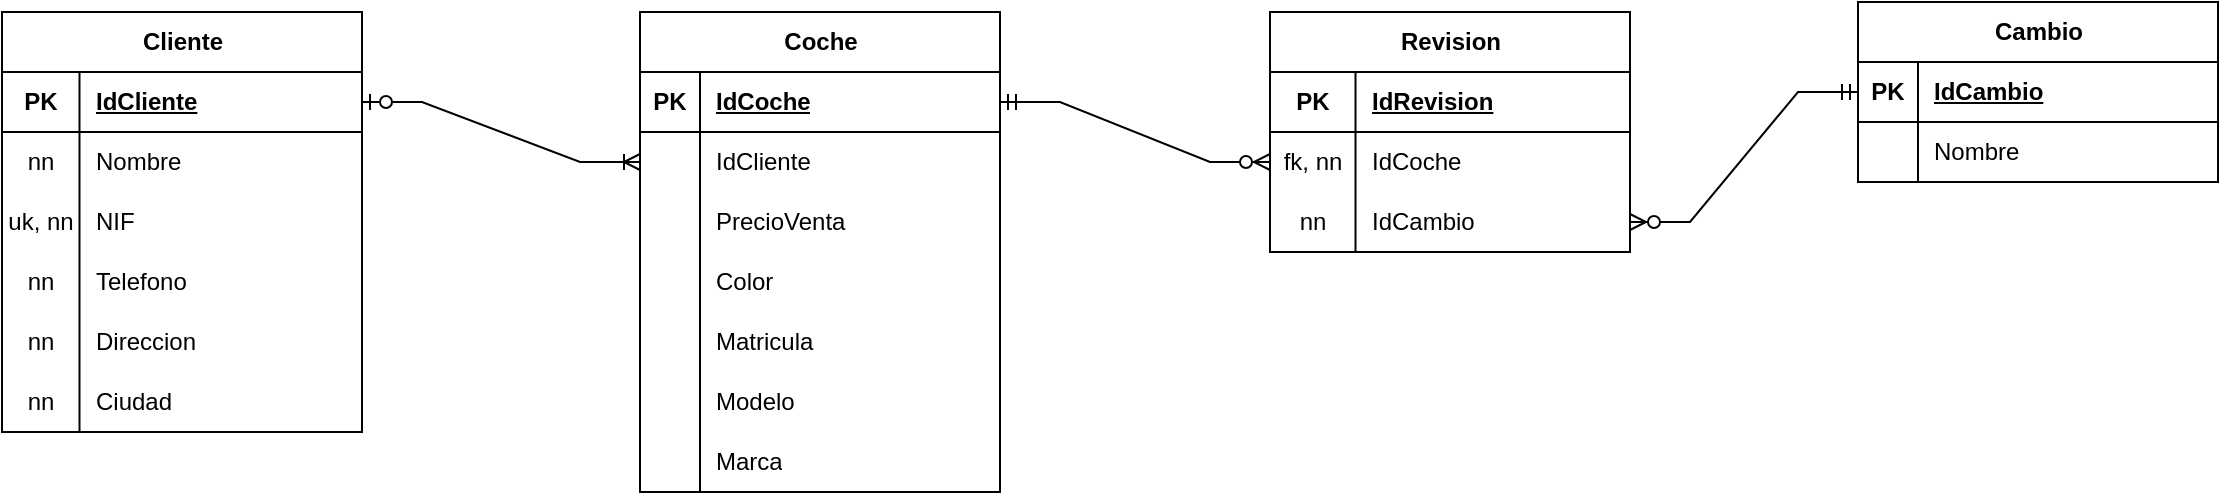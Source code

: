 <mxfile version="22.1.3" type="github">
  <diagram name="Page-1" id="NPRJogKDgoZlr3PBuN6Z">
    <mxGraphModel dx="1393" dy="397" grid="0" gridSize="10" guides="1" tooltips="1" connect="1" arrows="1" fold="1" page="0" pageScale="1" pageWidth="827" pageHeight="1169" math="0" shadow="0">
      <root>
        <mxCell id="0" />
        <mxCell id="1" parent="0" />
        <mxCell id="-8NQf43oEwQzRimFhuUW-28" value="Coche" style="shape=table;startSize=30;container=1;collapsible=1;childLayout=tableLayout;fixedRows=1;rowLines=0;fontStyle=1;align=center;resizeLast=1;html=1;" vertex="1" parent="1">
          <mxGeometry x="708" y="680" width="180" height="240" as="geometry" />
        </mxCell>
        <mxCell id="-8NQf43oEwQzRimFhuUW-29" value="" style="shape=tableRow;horizontal=0;startSize=0;swimlaneHead=0;swimlaneBody=0;fillColor=none;collapsible=0;dropTarget=0;points=[[0,0.5],[1,0.5]];portConstraint=eastwest;top=0;left=0;right=0;bottom=1;" vertex="1" parent="-8NQf43oEwQzRimFhuUW-28">
          <mxGeometry y="30" width="180" height="30" as="geometry" />
        </mxCell>
        <mxCell id="-8NQf43oEwQzRimFhuUW-30" value="PK" style="shape=partialRectangle;connectable=0;fillColor=none;top=0;left=0;bottom=0;right=0;fontStyle=1;overflow=hidden;whiteSpace=wrap;html=1;" vertex="1" parent="-8NQf43oEwQzRimFhuUW-29">
          <mxGeometry width="30" height="30" as="geometry">
            <mxRectangle width="30" height="30" as="alternateBounds" />
          </mxGeometry>
        </mxCell>
        <mxCell id="-8NQf43oEwQzRimFhuUW-31" value="IdCoche" style="shape=partialRectangle;connectable=0;fillColor=none;top=0;left=0;bottom=0;right=0;align=left;spacingLeft=6;fontStyle=5;overflow=hidden;whiteSpace=wrap;html=1;" vertex="1" parent="-8NQf43oEwQzRimFhuUW-29">
          <mxGeometry x="30" width="150" height="30" as="geometry">
            <mxRectangle width="150" height="30" as="alternateBounds" />
          </mxGeometry>
        </mxCell>
        <mxCell id="-8NQf43oEwQzRimFhuUW-32" value="" style="shape=tableRow;horizontal=0;startSize=0;swimlaneHead=0;swimlaneBody=0;fillColor=none;collapsible=0;dropTarget=0;points=[[0,0.5],[1,0.5]];portConstraint=eastwest;top=0;left=0;right=0;bottom=0;" vertex="1" parent="-8NQf43oEwQzRimFhuUW-28">
          <mxGeometry y="60" width="180" height="30" as="geometry" />
        </mxCell>
        <mxCell id="-8NQf43oEwQzRimFhuUW-33" value="" style="shape=partialRectangle;connectable=0;fillColor=none;top=0;left=0;bottom=0;right=0;editable=1;overflow=hidden;whiteSpace=wrap;html=1;" vertex="1" parent="-8NQf43oEwQzRimFhuUW-32">
          <mxGeometry width="30" height="30" as="geometry">
            <mxRectangle width="30" height="30" as="alternateBounds" />
          </mxGeometry>
        </mxCell>
        <mxCell id="-8NQf43oEwQzRimFhuUW-34" value="IdCliente" style="shape=partialRectangle;connectable=0;fillColor=none;top=0;left=0;bottom=0;right=0;align=left;spacingLeft=6;overflow=hidden;whiteSpace=wrap;html=1;" vertex="1" parent="-8NQf43oEwQzRimFhuUW-32">
          <mxGeometry x="30" width="150" height="30" as="geometry">
            <mxRectangle width="150" height="30" as="alternateBounds" />
          </mxGeometry>
        </mxCell>
        <mxCell id="-8NQf43oEwQzRimFhuUW-35" value="" style="shape=tableRow;horizontal=0;startSize=0;swimlaneHead=0;swimlaneBody=0;fillColor=none;collapsible=0;dropTarget=0;points=[[0,0.5],[1,0.5]];portConstraint=eastwest;top=0;left=0;right=0;bottom=0;" vertex="1" parent="-8NQf43oEwQzRimFhuUW-28">
          <mxGeometry y="90" width="180" height="30" as="geometry" />
        </mxCell>
        <mxCell id="-8NQf43oEwQzRimFhuUW-36" value="" style="shape=partialRectangle;connectable=0;fillColor=none;top=0;left=0;bottom=0;right=0;editable=1;overflow=hidden;whiteSpace=wrap;html=1;" vertex="1" parent="-8NQf43oEwQzRimFhuUW-35">
          <mxGeometry width="30" height="30" as="geometry">
            <mxRectangle width="30" height="30" as="alternateBounds" />
          </mxGeometry>
        </mxCell>
        <mxCell id="-8NQf43oEwQzRimFhuUW-37" value="PrecioVenta" style="shape=partialRectangle;connectable=0;fillColor=none;top=0;left=0;bottom=0;right=0;align=left;spacingLeft=6;overflow=hidden;whiteSpace=wrap;html=1;" vertex="1" parent="-8NQf43oEwQzRimFhuUW-35">
          <mxGeometry x="30" width="150" height="30" as="geometry">
            <mxRectangle width="150" height="30" as="alternateBounds" />
          </mxGeometry>
        </mxCell>
        <mxCell id="-8NQf43oEwQzRimFhuUW-38" value="" style="shape=tableRow;horizontal=0;startSize=0;swimlaneHead=0;swimlaneBody=0;fillColor=none;collapsible=0;dropTarget=0;points=[[0,0.5],[1,0.5]];portConstraint=eastwest;top=0;left=0;right=0;bottom=0;" vertex="1" parent="-8NQf43oEwQzRimFhuUW-28">
          <mxGeometry y="120" width="180" height="30" as="geometry" />
        </mxCell>
        <mxCell id="-8NQf43oEwQzRimFhuUW-39" value="" style="shape=partialRectangle;connectable=0;fillColor=none;top=0;left=0;bottom=0;right=0;editable=1;overflow=hidden;whiteSpace=wrap;html=1;" vertex="1" parent="-8NQf43oEwQzRimFhuUW-38">
          <mxGeometry width="30" height="30" as="geometry">
            <mxRectangle width="30" height="30" as="alternateBounds" />
          </mxGeometry>
        </mxCell>
        <mxCell id="-8NQf43oEwQzRimFhuUW-40" value="Color" style="shape=partialRectangle;connectable=0;fillColor=none;top=0;left=0;bottom=0;right=0;align=left;spacingLeft=6;overflow=hidden;whiteSpace=wrap;html=1;" vertex="1" parent="-8NQf43oEwQzRimFhuUW-38">
          <mxGeometry x="30" width="150" height="30" as="geometry">
            <mxRectangle width="150" height="30" as="alternateBounds" />
          </mxGeometry>
        </mxCell>
        <mxCell id="-8NQf43oEwQzRimFhuUW-73" value="" style="shape=tableRow;horizontal=0;startSize=0;swimlaneHead=0;swimlaneBody=0;fillColor=none;collapsible=0;dropTarget=0;points=[[0,0.5],[1,0.5]];portConstraint=eastwest;top=0;left=0;right=0;bottom=0;" vertex="1" parent="-8NQf43oEwQzRimFhuUW-28">
          <mxGeometry y="150" width="180" height="30" as="geometry" />
        </mxCell>
        <mxCell id="-8NQf43oEwQzRimFhuUW-74" value="" style="shape=partialRectangle;connectable=0;fillColor=none;top=0;left=0;bottom=0;right=0;editable=1;overflow=hidden;whiteSpace=wrap;html=1;" vertex="1" parent="-8NQf43oEwQzRimFhuUW-73">
          <mxGeometry width="30" height="30" as="geometry">
            <mxRectangle width="30" height="30" as="alternateBounds" />
          </mxGeometry>
        </mxCell>
        <mxCell id="-8NQf43oEwQzRimFhuUW-75" value="Matricula" style="shape=partialRectangle;connectable=0;fillColor=none;top=0;left=0;bottom=0;right=0;align=left;spacingLeft=6;overflow=hidden;whiteSpace=wrap;html=1;" vertex="1" parent="-8NQf43oEwQzRimFhuUW-73">
          <mxGeometry x="30" width="150" height="30" as="geometry">
            <mxRectangle width="150" height="30" as="alternateBounds" />
          </mxGeometry>
        </mxCell>
        <mxCell id="-8NQf43oEwQzRimFhuUW-76" value="" style="shape=tableRow;horizontal=0;startSize=0;swimlaneHead=0;swimlaneBody=0;fillColor=none;collapsible=0;dropTarget=0;points=[[0,0.5],[1,0.5]];portConstraint=eastwest;top=0;left=0;right=0;bottom=0;" vertex="1" parent="-8NQf43oEwQzRimFhuUW-28">
          <mxGeometry y="180" width="180" height="30" as="geometry" />
        </mxCell>
        <mxCell id="-8NQf43oEwQzRimFhuUW-77" value="" style="shape=partialRectangle;connectable=0;fillColor=none;top=0;left=0;bottom=0;right=0;editable=1;overflow=hidden;whiteSpace=wrap;html=1;" vertex="1" parent="-8NQf43oEwQzRimFhuUW-76">
          <mxGeometry width="30" height="30" as="geometry">
            <mxRectangle width="30" height="30" as="alternateBounds" />
          </mxGeometry>
        </mxCell>
        <mxCell id="-8NQf43oEwQzRimFhuUW-78" value="Modelo" style="shape=partialRectangle;connectable=0;fillColor=none;top=0;left=0;bottom=0;right=0;align=left;spacingLeft=6;overflow=hidden;whiteSpace=wrap;html=1;" vertex="1" parent="-8NQf43oEwQzRimFhuUW-76">
          <mxGeometry x="30" width="150" height="30" as="geometry">
            <mxRectangle width="150" height="30" as="alternateBounds" />
          </mxGeometry>
        </mxCell>
        <mxCell id="-8NQf43oEwQzRimFhuUW-79" value="" style="shape=tableRow;horizontal=0;startSize=0;swimlaneHead=0;swimlaneBody=0;fillColor=none;collapsible=0;dropTarget=0;points=[[0,0.5],[1,0.5]];portConstraint=eastwest;top=0;left=0;right=0;bottom=0;" vertex="1" parent="-8NQf43oEwQzRimFhuUW-28">
          <mxGeometry y="210" width="180" height="30" as="geometry" />
        </mxCell>
        <mxCell id="-8NQf43oEwQzRimFhuUW-80" value="" style="shape=partialRectangle;connectable=0;fillColor=none;top=0;left=0;bottom=0;right=0;editable=1;overflow=hidden;whiteSpace=wrap;html=1;" vertex="1" parent="-8NQf43oEwQzRimFhuUW-79">
          <mxGeometry width="30" height="30" as="geometry">
            <mxRectangle width="30" height="30" as="alternateBounds" />
          </mxGeometry>
        </mxCell>
        <mxCell id="-8NQf43oEwQzRimFhuUW-81" value="Marca" style="shape=partialRectangle;connectable=0;fillColor=none;top=0;left=0;bottom=0;right=0;align=left;spacingLeft=6;overflow=hidden;whiteSpace=wrap;html=1;" vertex="1" parent="-8NQf43oEwQzRimFhuUW-79">
          <mxGeometry x="30" width="150" height="30" as="geometry">
            <mxRectangle width="150" height="30" as="alternateBounds" />
          </mxGeometry>
        </mxCell>
        <mxCell id="-8NQf43oEwQzRimFhuUW-41" value="Cliente" style="shape=table;startSize=30;container=1;collapsible=1;childLayout=tableLayout;fixedRows=1;rowLines=0;fontStyle=1;align=center;resizeLast=1;html=1;" vertex="1" parent="1">
          <mxGeometry x="389" y="680" width="180" height="210" as="geometry" />
        </mxCell>
        <mxCell id="-8NQf43oEwQzRimFhuUW-42" value="" style="shape=tableRow;horizontal=0;startSize=0;swimlaneHead=0;swimlaneBody=0;fillColor=none;collapsible=0;dropTarget=0;points=[[0,0.5],[1,0.5]];portConstraint=eastwest;top=0;left=0;right=0;bottom=1;" vertex="1" parent="-8NQf43oEwQzRimFhuUW-41">
          <mxGeometry y="30" width="180" height="30" as="geometry" />
        </mxCell>
        <mxCell id="-8NQf43oEwQzRimFhuUW-43" value="PK" style="shape=partialRectangle;connectable=0;fillColor=none;top=0;left=0;bottom=0;right=0;fontStyle=1;overflow=hidden;whiteSpace=wrap;html=1;" vertex="1" parent="-8NQf43oEwQzRimFhuUW-42">
          <mxGeometry width="38.75" height="30" as="geometry">
            <mxRectangle width="38.75" height="30" as="alternateBounds" />
          </mxGeometry>
        </mxCell>
        <mxCell id="-8NQf43oEwQzRimFhuUW-44" value="IdCliente" style="shape=partialRectangle;connectable=0;fillColor=none;top=0;left=0;bottom=0;right=0;align=left;spacingLeft=6;fontStyle=5;overflow=hidden;whiteSpace=wrap;html=1;" vertex="1" parent="-8NQf43oEwQzRimFhuUW-42">
          <mxGeometry x="38.75" width="141.25" height="30" as="geometry">
            <mxRectangle width="141.25" height="30" as="alternateBounds" />
          </mxGeometry>
        </mxCell>
        <mxCell id="-8NQf43oEwQzRimFhuUW-45" value="" style="shape=tableRow;horizontal=0;startSize=0;swimlaneHead=0;swimlaneBody=0;fillColor=none;collapsible=0;dropTarget=0;points=[[0,0.5],[1,0.5]];portConstraint=eastwest;top=0;left=0;right=0;bottom=0;" vertex="1" parent="-8NQf43oEwQzRimFhuUW-41">
          <mxGeometry y="60" width="180" height="30" as="geometry" />
        </mxCell>
        <mxCell id="-8NQf43oEwQzRimFhuUW-46" value="nn" style="shape=partialRectangle;connectable=0;fillColor=none;top=0;left=0;bottom=0;right=0;editable=1;overflow=hidden;whiteSpace=wrap;html=1;" vertex="1" parent="-8NQf43oEwQzRimFhuUW-45">
          <mxGeometry width="38.75" height="30" as="geometry">
            <mxRectangle width="38.75" height="30" as="alternateBounds" />
          </mxGeometry>
        </mxCell>
        <mxCell id="-8NQf43oEwQzRimFhuUW-47" value="Nombre" style="shape=partialRectangle;connectable=0;fillColor=none;top=0;left=0;bottom=0;right=0;align=left;spacingLeft=6;overflow=hidden;whiteSpace=wrap;html=1;" vertex="1" parent="-8NQf43oEwQzRimFhuUW-45">
          <mxGeometry x="38.75" width="141.25" height="30" as="geometry">
            <mxRectangle width="141.25" height="30" as="alternateBounds" />
          </mxGeometry>
        </mxCell>
        <mxCell id="-8NQf43oEwQzRimFhuUW-48" value="" style="shape=tableRow;horizontal=0;startSize=0;swimlaneHead=0;swimlaneBody=0;fillColor=none;collapsible=0;dropTarget=0;points=[[0,0.5],[1,0.5]];portConstraint=eastwest;top=0;left=0;right=0;bottom=0;" vertex="1" parent="-8NQf43oEwQzRimFhuUW-41">
          <mxGeometry y="90" width="180" height="30" as="geometry" />
        </mxCell>
        <mxCell id="-8NQf43oEwQzRimFhuUW-49" value="uk, nn" style="shape=partialRectangle;connectable=0;fillColor=none;top=0;left=0;bottom=0;right=0;editable=1;overflow=hidden;whiteSpace=wrap;html=1;" vertex="1" parent="-8NQf43oEwQzRimFhuUW-48">
          <mxGeometry width="38.75" height="30" as="geometry">
            <mxRectangle width="38.75" height="30" as="alternateBounds" />
          </mxGeometry>
        </mxCell>
        <mxCell id="-8NQf43oEwQzRimFhuUW-50" value="NIF" style="shape=partialRectangle;connectable=0;fillColor=none;top=0;left=0;bottom=0;right=0;align=left;spacingLeft=6;overflow=hidden;whiteSpace=wrap;html=1;" vertex="1" parent="-8NQf43oEwQzRimFhuUW-48">
          <mxGeometry x="38.75" width="141.25" height="30" as="geometry">
            <mxRectangle width="141.25" height="30" as="alternateBounds" />
          </mxGeometry>
        </mxCell>
        <mxCell id="-8NQf43oEwQzRimFhuUW-51" value="" style="shape=tableRow;horizontal=0;startSize=0;swimlaneHead=0;swimlaneBody=0;fillColor=none;collapsible=0;dropTarget=0;points=[[0,0.5],[1,0.5]];portConstraint=eastwest;top=0;left=0;right=0;bottom=0;" vertex="1" parent="-8NQf43oEwQzRimFhuUW-41">
          <mxGeometry y="120" width="180" height="30" as="geometry" />
        </mxCell>
        <mxCell id="-8NQf43oEwQzRimFhuUW-52" value="nn" style="shape=partialRectangle;connectable=0;fillColor=none;top=0;left=0;bottom=0;right=0;editable=1;overflow=hidden;whiteSpace=wrap;html=1;" vertex="1" parent="-8NQf43oEwQzRimFhuUW-51">
          <mxGeometry width="38.75" height="30" as="geometry">
            <mxRectangle width="38.75" height="30" as="alternateBounds" />
          </mxGeometry>
        </mxCell>
        <mxCell id="-8NQf43oEwQzRimFhuUW-53" value="Telefono" style="shape=partialRectangle;connectable=0;fillColor=none;top=0;left=0;bottom=0;right=0;align=left;spacingLeft=6;overflow=hidden;whiteSpace=wrap;html=1;" vertex="1" parent="-8NQf43oEwQzRimFhuUW-51">
          <mxGeometry x="38.75" width="141.25" height="30" as="geometry">
            <mxRectangle width="141.25" height="30" as="alternateBounds" />
          </mxGeometry>
        </mxCell>
        <mxCell id="-8NQf43oEwQzRimFhuUW-67" value="" style="shape=tableRow;horizontal=0;startSize=0;swimlaneHead=0;swimlaneBody=0;fillColor=none;collapsible=0;dropTarget=0;points=[[0,0.5],[1,0.5]];portConstraint=eastwest;top=0;left=0;right=0;bottom=0;" vertex="1" parent="-8NQf43oEwQzRimFhuUW-41">
          <mxGeometry y="150" width="180" height="30" as="geometry" />
        </mxCell>
        <mxCell id="-8NQf43oEwQzRimFhuUW-68" value="nn" style="shape=partialRectangle;connectable=0;fillColor=none;top=0;left=0;bottom=0;right=0;editable=1;overflow=hidden;whiteSpace=wrap;html=1;" vertex="1" parent="-8NQf43oEwQzRimFhuUW-67">
          <mxGeometry width="38.75" height="30" as="geometry">
            <mxRectangle width="38.75" height="30" as="alternateBounds" />
          </mxGeometry>
        </mxCell>
        <mxCell id="-8NQf43oEwQzRimFhuUW-69" value="Direccion" style="shape=partialRectangle;connectable=0;fillColor=none;top=0;left=0;bottom=0;right=0;align=left;spacingLeft=6;overflow=hidden;whiteSpace=wrap;html=1;" vertex="1" parent="-8NQf43oEwQzRimFhuUW-67">
          <mxGeometry x="38.75" width="141.25" height="30" as="geometry">
            <mxRectangle width="141.25" height="30" as="alternateBounds" />
          </mxGeometry>
        </mxCell>
        <mxCell id="-8NQf43oEwQzRimFhuUW-70" value="" style="shape=tableRow;horizontal=0;startSize=0;swimlaneHead=0;swimlaneBody=0;fillColor=none;collapsible=0;dropTarget=0;points=[[0,0.5],[1,0.5]];portConstraint=eastwest;top=0;left=0;right=0;bottom=0;" vertex="1" parent="-8NQf43oEwQzRimFhuUW-41">
          <mxGeometry y="180" width="180" height="30" as="geometry" />
        </mxCell>
        <mxCell id="-8NQf43oEwQzRimFhuUW-71" value="nn" style="shape=partialRectangle;connectable=0;fillColor=none;top=0;left=0;bottom=0;right=0;editable=1;overflow=hidden;whiteSpace=wrap;html=1;" vertex="1" parent="-8NQf43oEwQzRimFhuUW-70">
          <mxGeometry width="38.75" height="30" as="geometry">
            <mxRectangle width="38.75" height="30" as="alternateBounds" />
          </mxGeometry>
        </mxCell>
        <mxCell id="-8NQf43oEwQzRimFhuUW-72" value="Ciudad" style="shape=partialRectangle;connectable=0;fillColor=none;top=0;left=0;bottom=0;right=0;align=left;spacingLeft=6;overflow=hidden;whiteSpace=wrap;html=1;" vertex="1" parent="-8NQf43oEwQzRimFhuUW-70">
          <mxGeometry x="38.75" width="141.25" height="30" as="geometry">
            <mxRectangle width="141.25" height="30" as="alternateBounds" />
          </mxGeometry>
        </mxCell>
        <mxCell id="-8NQf43oEwQzRimFhuUW-83" value="" style="edgeStyle=entityRelationEdgeStyle;fontSize=12;html=1;endArrow=ERoneToMany;startArrow=ERzeroToOne;rounded=0;startFill=0;endFill=0;" edge="1" parent="1" source="-8NQf43oEwQzRimFhuUW-42" target="-8NQf43oEwQzRimFhuUW-32">
          <mxGeometry width="100" height="100" relative="1" as="geometry">
            <mxPoint x="931" y="717" as="sourcePoint" />
            <mxPoint x="1031" y="617" as="targetPoint" />
          </mxGeometry>
        </mxCell>
        <mxCell id="-8NQf43oEwQzRimFhuUW-84" value="" style="edgeStyle=entityRelationEdgeStyle;fontSize=12;html=1;endArrow=ERzeroToMany;startArrow=ERmandOne;rounded=0;" edge="1" parent="1" source="-8NQf43oEwQzRimFhuUW-29" target="-8NQf43oEwQzRimFhuUW-89">
          <mxGeometry width="100" height="100" relative="1" as="geometry">
            <mxPoint x="952" y="723" as="sourcePoint" />
            <mxPoint x="1092" y="717" as="targetPoint" />
          </mxGeometry>
        </mxCell>
        <mxCell id="-8NQf43oEwQzRimFhuUW-85" value="Revision" style="shape=table;startSize=30;container=1;collapsible=1;childLayout=tableLayout;fixedRows=1;rowLines=0;fontStyle=1;align=center;resizeLast=1;html=1;" vertex="1" parent="1">
          <mxGeometry x="1023" y="680" width="180" height="120" as="geometry" />
        </mxCell>
        <mxCell id="-8NQf43oEwQzRimFhuUW-86" value="" style="shape=tableRow;horizontal=0;startSize=0;swimlaneHead=0;swimlaneBody=0;fillColor=none;collapsible=0;dropTarget=0;points=[[0,0.5],[1,0.5]];portConstraint=eastwest;top=0;left=0;right=0;bottom=1;" vertex="1" parent="-8NQf43oEwQzRimFhuUW-85">
          <mxGeometry y="30" width="180" height="30" as="geometry" />
        </mxCell>
        <mxCell id="-8NQf43oEwQzRimFhuUW-87" value="PK" style="shape=partialRectangle;connectable=0;fillColor=none;top=0;left=0;bottom=0;right=0;fontStyle=1;overflow=hidden;whiteSpace=wrap;html=1;" vertex="1" parent="-8NQf43oEwQzRimFhuUW-86">
          <mxGeometry width="42.75" height="30" as="geometry">
            <mxRectangle width="42.75" height="30" as="alternateBounds" />
          </mxGeometry>
        </mxCell>
        <mxCell id="-8NQf43oEwQzRimFhuUW-88" value="IdRevision" style="shape=partialRectangle;connectable=0;fillColor=none;top=0;left=0;bottom=0;right=0;align=left;spacingLeft=6;fontStyle=5;overflow=hidden;whiteSpace=wrap;html=1;" vertex="1" parent="-8NQf43oEwQzRimFhuUW-86">
          <mxGeometry x="42.75" width="137.25" height="30" as="geometry">
            <mxRectangle width="137.25" height="30" as="alternateBounds" />
          </mxGeometry>
        </mxCell>
        <mxCell id="-8NQf43oEwQzRimFhuUW-89" value="" style="shape=tableRow;horizontal=0;startSize=0;swimlaneHead=0;swimlaneBody=0;fillColor=none;collapsible=0;dropTarget=0;points=[[0,0.5],[1,0.5]];portConstraint=eastwest;top=0;left=0;right=0;bottom=0;" vertex="1" parent="-8NQf43oEwQzRimFhuUW-85">
          <mxGeometry y="60" width="180" height="30" as="geometry" />
        </mxCell>
        <mxCell id="-8NQf43oEwQzRimFhuUW-90" value="fk, nn" style="shape=partialRectangle;connectable=0;fillColor=none;top=0;left=0;bottom=0;right=0;editable=1;overflow=hidden;whiteSpace=wrap;html=1;" vertex="1" parent="-8NQf43oEwQzRimFhuUW-89">
          <mxGeometry width="42.75" height="30" as="geometry">
            <mxRectangle width="42.75" height="30" as="alternateBounds" />
          </mxGeometry>
        </mxCell>
        <mxCell id="-8NQf43oEwQzRimFhuUW-91" value="IdCoche" style="shape=partialRectangle;connectable=0;fillColor=none;top=0;left=0;bottom=0;right=0;align=left;spacingLeft=6;overflow=hidden;whiteSpace=wrap;html=1;" vertex="1" parent="-8NQf43oEwQzRimFhuUW-89">
          <mxGeometry x="42.75" width="137.25" height="30" as="geometry">
            <mxRectangle width="137.25" height="30" as="alternateBounds" />
          </mxGeometry>
        </mxCell>
        <mxCell id="-8NQf43oEwQzRimFhuUW-92" value="" style="shape=tableRow;horizontal=0;startSize=0;swimlaneHead=0;swimlaneBody=0;fillColor=none;collapsible=0;dropTarget=0;points=[[0,0.5],[1,0.5]];portConstraint=eastwest;top=0;left=0;right=0;bottom=0;" vertex="1" parent="-8NQf43oEwQzRimFhuUW-85">
          <mxGeometry y="90" width="180" height="30" as="geometry" />
        </mxCell>
        <mxCell id="-8NQf43oEwQzRimFhuUW-93" value="nn" style="shape=partialRectangle;connectable=0;fillColor=none;top=0;left=0;bottom=0;right=0;editable=1;overflow=hidden;whiteSpace=wrap;html=1;" vertex="1" parent="-8NQf43oEwQzRimFhuUW-92">
          <mxGeometry width="42.75" height="30" as="geometry">
            <mxRectangle width="42.75" height="30" as="alternateBounds" />
          </mxGeometry>
        </mxCell>
        <mxCell id="-8NQf43oEwQzRimFhuUW-94" value="IdCambio" style="shape=partialRectangle;connectable=0;fillColor=none;top=0;left=0;bottom=0;right=0;align=left;spacingLeft=6;overflow=hidden;whiteSpace=wrap;html=1;" vertex="1" parent="-8NQf43oEwQzRimFhuUW-92">
          <mxGeometry x="42.75" width="137.25" height="30" as="geometry">
            <mxRectangle width="137.25" height="30" as="alternateBounds" />
          </mxGeometry>
        </mxCell>
        <mxCell id="-8NQf43oEwQzRimFhuUW-111" value="Cambio" style="shape=table;startSize=30;container=1;collapsible=1;childLayout=tableLayout;fixedRows=1;rowLines=0;fontStyle=1;align=center;resizeLast=1;html=1;" vertex="1" parent="1">
          <mxGeometry x="1317" y="675" width="180" height="90" as="geometry" />
        </mxCell>
        <mxCell id="-8NQf43oEwQzRimFhuUW-112" value="" style="shape=tableRow;horizontal=0;startSize=0;swimlaneHead=0;swimlaneBody=0;fillColor=none;collapsible=0;dropTarget=0;points=[[0,0.5],[1,0.5]];portConstraint=eastwest;top=0;left=0;right=0;bottom=1;" vertex="1" parent="-8NQf43oEwQzRimFhuUW-111">
          <mxGeometry y="30" width="180" height="30" as="geometry" />
        </mxCell>
        <mxCell id="-8NQf43oEwQzRimFhuUW-113" value="PK" style="shape=partialRectangle;connectable=0;fillColor=none;top=0;left=0;bottom=0;right=0;fontStyle=1;overflow=hidden;whiteSpace=wrap;html=1;" vertex="1" parent="-8NQf43oEwQzRimFhuUW-112">
          <mxGeometry width="30" height="30" as="geometry">
            <mxRectangle width="30" height="30" as="alternateBounds" />
          </mxGeometry>
        </mxCell>
        <mxCell id="-8NQf43oEwQzRimFhuUW-114" value="IdCambio" style="shape=partialRectangle;connectable=0;fillColor=none;top=0;left=0;bottom=0;right=0;align=left;spacingLeft=6;fontStyle=5;overflow=hidden;whiteSpace=wrap;html=1;" vertex="1" parent="-8NQf43oEwQzRimFhuUW-112">
          <mxGeometry x="30" width="150" height="30" as="geometry">
            <mxRectangle width="150" height="30" as="alternateBounds" />
          </mxGeometry>
        </mxCell>
        <mxCell id="-8NQf43oEwQzRimFhuUW-115" value="" style="shape=tableRow;horizontal=0;startSize=0;swimlaneHead=0;swimlaneBody=0;fillColor=none;collapsible=0;dropTarget=0;points=[[0,0.5],[1,0.5]];portConstraint=eastwest;top=0;left=0;right=0;bottom=0;" vertex="1" parent="-8NQf43oEwQzRimFhuUW-111">
          <mxGeometry y="60" width="180" height="30" as="geometry" />
        </mxCell>
        <mxCell id="-8NQf43oEwQzRimFhuUW-116" value="" style="shape=partialRectangle;connectable=0;fillColor=none;top=0;left=0;bottom=0;right=0;editable=1;overflow=hidden;whiteSpace=wrap;html=1;" vertex="1" parent="-8NQf43oEwQzRimFhuUW-115">
          <mxGeometry width="30" height="30" as="geometry">
            <mxRectangle width="30" height="30" as="alternateBounds" />
          </mxGeometry>
        </mxCell>
        <mxCell id="-8NQf43oEwQzRimFhuUW-117" value="Nombre" style="shape=partialRectangle;connectable=0;fillColor=none;top=0;left=0;bottom=0;right=0;align=left;spacingLeft=6;overflow=hidden;whiteSpace=wrap;html=1;" vertex="1" parent="-8NQf43oEwQzRimFhuUW-115">
          <mxGeometry x="30" width="150" height="30" as="geometry">
            <mxRectangle width="150" height="30" as="alternateBounds" />
          </mxGeometry>
        </mxCell>
        <mxCell id="-8NQf43oEwQzRimFhuUW-125" value="" style="edgeStyle=entityRelationEdgeStyle;fontSize=12;html=1;endArrow=ERzeroToMany;startArrow=ERmandOne;rounded=0;" edge="1" parent="1" source="-8NQf43oEwQzRimFhuUW-112" target="-8NQf43oEwQzRimFhuUW-92">
          <mxGeometry width="100" height="100" relative="1" as="geometry">
            <mxPoint x="1041" y="797" as="sourcePoint" />
            <mxPoint x="1141" y="697" as="targetPoint" />
          </mxGeometry>
        </mxCell>
      </root>
    </mxGraphModel>
  </diagram>
</mxfile>
